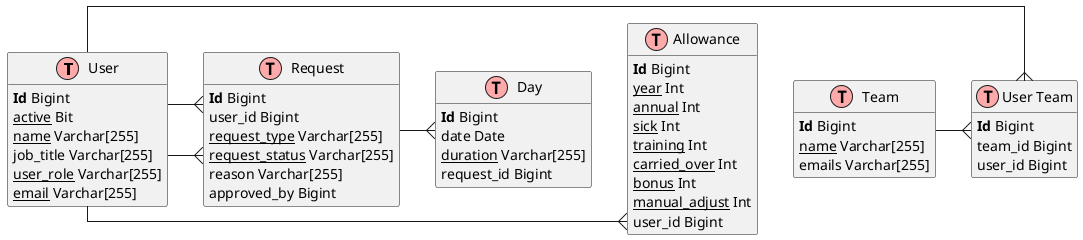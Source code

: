 @startuml
!define Table(name,desc) class name as "desc" << (T,#FFAAAA) >>
' we use bold for primary key
' green color for unique
' and underscore for not_null
!define primary_key(x) <b>x</b>
!define unique(x) <color:green>x</color>
!define not_null(x) <u>x</u>
' other tags available:
' <i></i>
' <back:COLOR></color>, where color is a color name or html color code
' (#FFAACC)
' see: http://plantuml.com/classes.html#More
hide methods
hide stereotypes
skinparam linetype ortho
' skinparam linetype polyline
' skinparam style strictuml

' entities

Table(user, "User") {
  primary_key(Id) Bigint
  not_null(active) Bit
  not_null(name) Varchar[255]
  job_title Varchar[255]
  not_null(user_role) Varchar[255]
  not_null(email) Varchar[255]
}

Table(user_team, "User Team") {
  primary_key(Id) Bigint
  team_id Bigint
  user_id Bigint
}

Table(team, "Team") {
  primary_key(Id) Bigint
  not_null(name) Varchar[255]
  emails Varchar[255]
}

Table(allowance, "Allowance") {
  primary_key(Id) Bigint
  not_null(year) Int
  not_null(annual) Int
  not_null(sick) Int
  not_null(training) Int
  not_null(carried_over) Int
  not_null(bonus) Int
  not_null(manual_adjust) Int
  user_id Bigint
}

Table(request, "Request") {
  primary_key(Id) Bigint
  user_id Bigint
  not_null(request_type) Varchar[255]
  not_null(request_status) Varchar[255]
  reason Varchar[255]
  approved_by Bigint
}

Table(day, "Day") {
  primary_key(Id) Bigint
  date Date
  not_null(duration) Varchar[255]
  request_id Bigint
}


' relationships

' one to many relationship
user -{ user_team
team -{ user_team
user -{ allowance
user -{ request
user -{ request
request -{ day
@enduml
